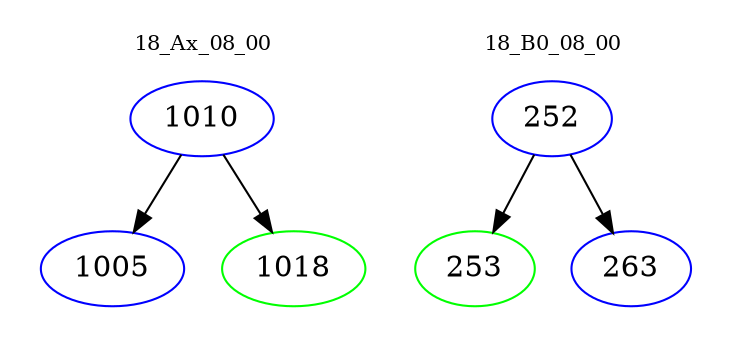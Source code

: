 digraph{
subgraph cluster_0 {
color = white
label = "18_Ax_08_00";
fontsize=10;
T0_1010 [label="1010", color="blue"]
T0_1010 -> T0_1005 [color="black"]
T0_1005 [label="1005", color="blue"]
T0_1010 -> T0_1018 [color="black"]
T0_1018 [label="1018", color="green"]
}
subgraph cluster_1 {
color = white
label = "18_B0_08_00";
fontsize=10;
T1_252 [label="252", color="blue"]
T1_252 -> T1_253 [color="black"]
T1_253 [label="253", color="green"]
T1_252 -> T1_263 [color="black"]
T1_263 [label="263", color="blue"]
}
}
